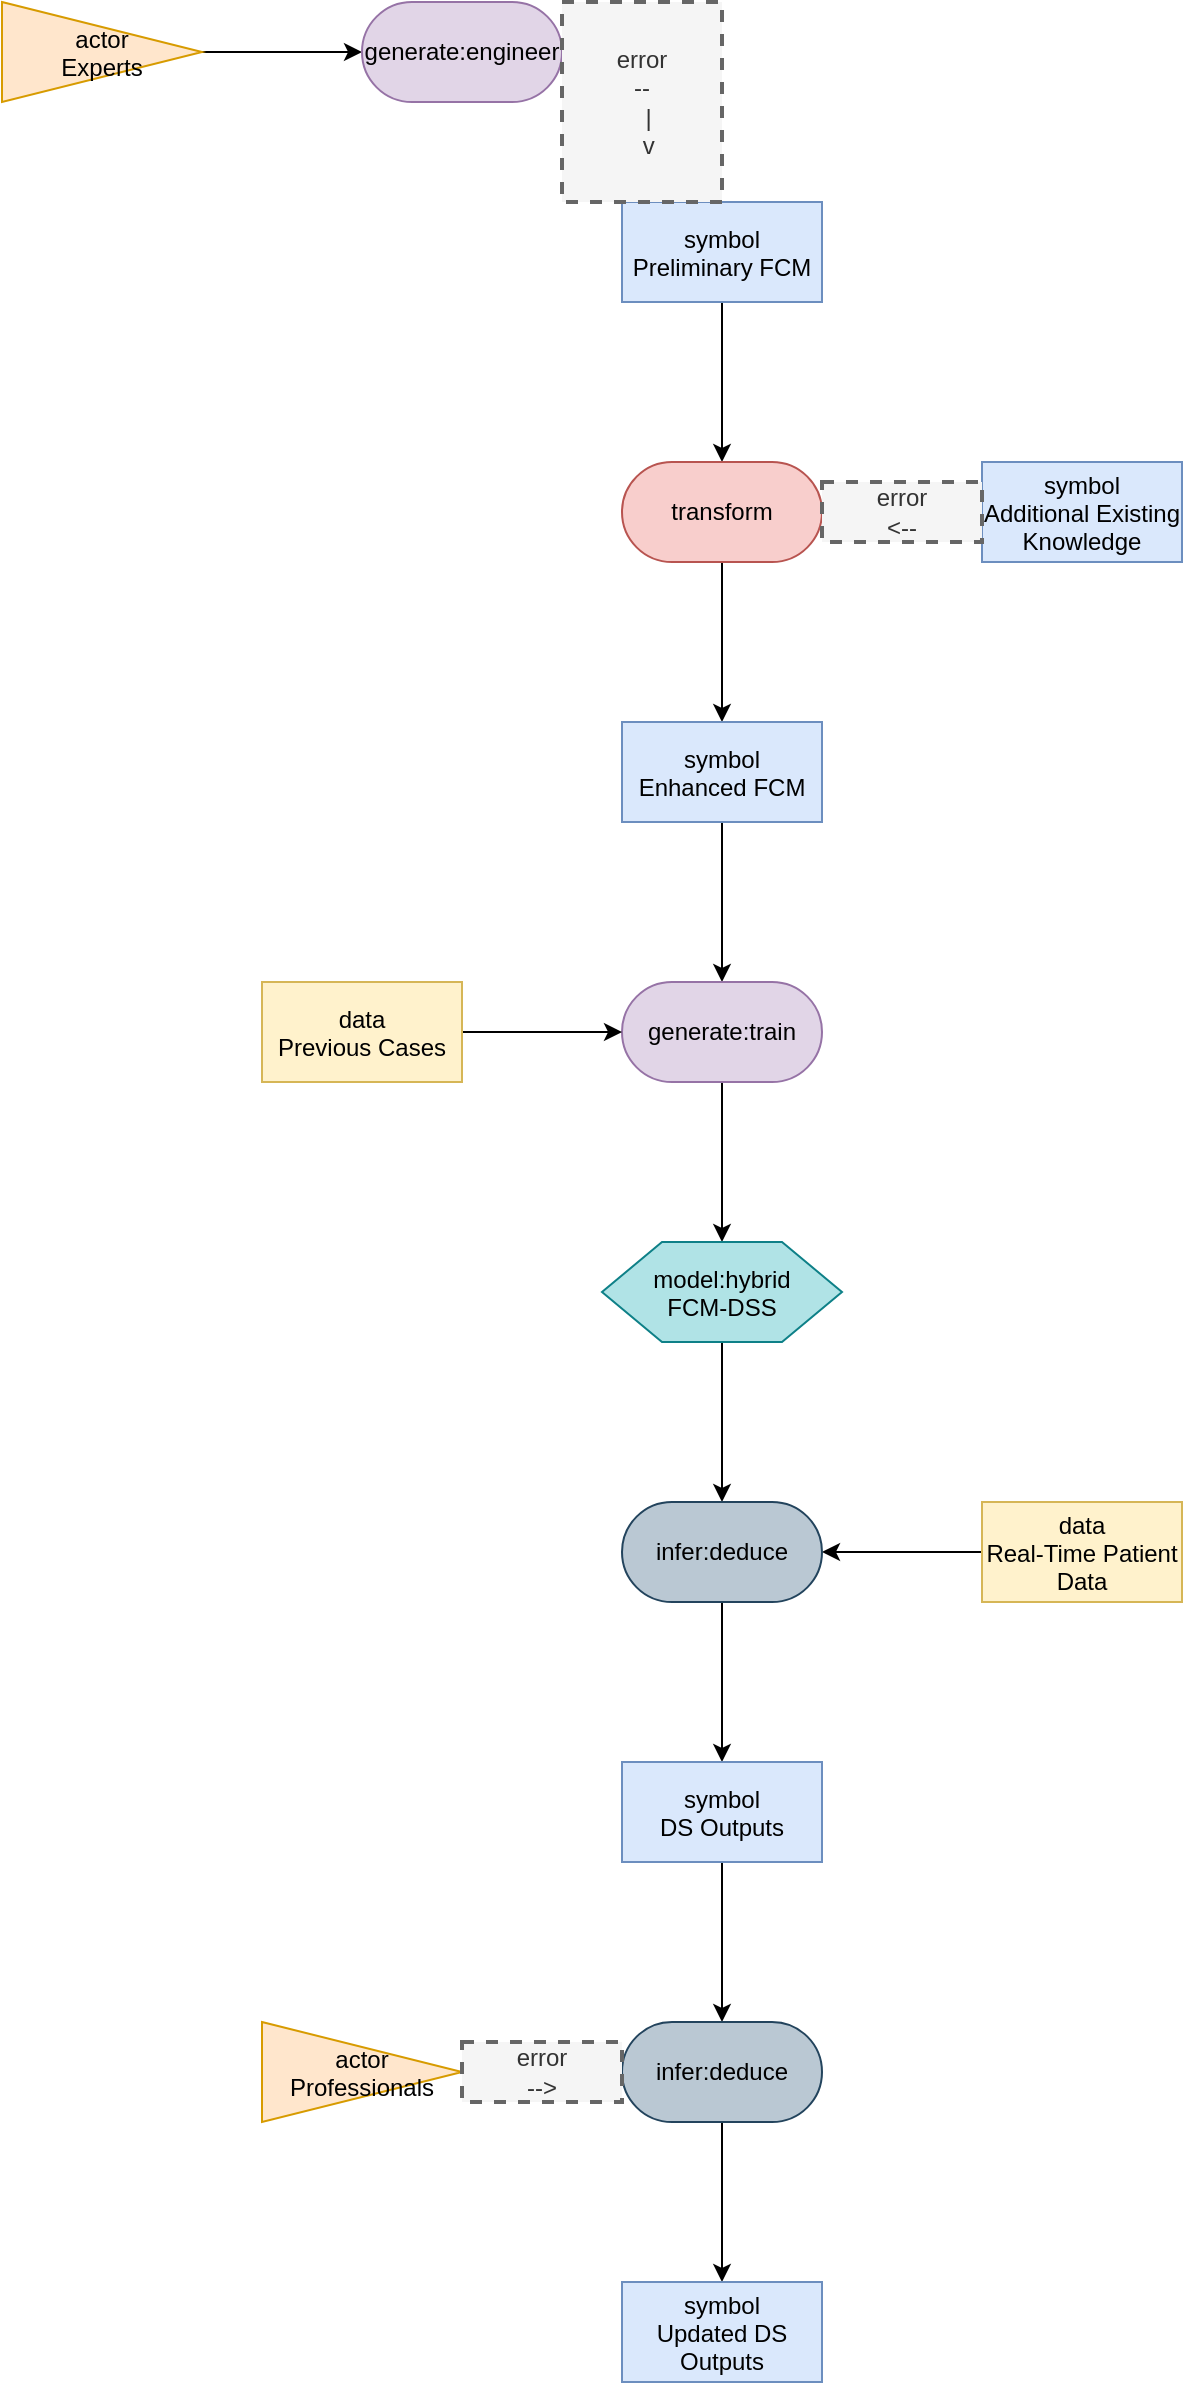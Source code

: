 <mxfile version="27.0.5">
  <diagram name="Page-1" id="eMYRIdcfibgv7nvPG5PP">
    <mxGraphModel dx="1572" dy="942" grid="1" gridSize="10" guides="1" tooltips="1" connect="1" arrows="1" fold="1" page="1" pageScale="1" pageWidth="3300" pageHeight="4681" math="0" shadow="0">
      <root>
        <mxCell id="0" />
        <mxCell id="1" parent="0" />
        <mxCell id="AMvcmI8jZIf5xcwEZppg-3" style="edgeStyle=orthogonalEdgeStyle;rounded=0;orthogonalLoop=1;jettySize=auto;html=1;exitX=1;exitY=0.5;exitDx=0;exitDy=0;entryX=0;entryY=0.5;entryDx=0;entryDy=0;" edge="1" parent="1" source="AMvcmI8jZIf5xcwEZppg-1" target="AMvcmI8jZIf5xcwEZppg-2">
          <mxGeometry relative="1" as="geometry" />
        </mxCell>
        <mxCell id="AMvcmI8jZIf5xcwEZppg-1" value="actor&#xa;Experts" style="triangle;fillColor=#ffe6cc;strokeColor=#d79b00;" name="actor" vertex="1" parent="1">
          <mxGeometry x="340" y="230" width="100" height="50" as="geometry" />
        </mxCell>
        <mxCell id="AMvcmI8jZIf5xcwEZppg-2" value="generate:engineer" style="rounded=1;whiteSpace=wrap;html=1;arcSize=50;fillColor=#e1d5e7;strokeColor=#9673a6;" name="generate:engineer" vertex="1" parent="1">
          <mxGeometry x="520" y="230" width="100" height="50" as="geometry" />
        </mxCell>
        <mxCell id="AMvcmI8jZIf5xcwEZppg-8" style="edgeStyle=orthogonalEdgeStyle;rounded=0;orthogonalLoop=1;jettySize=auto;html=1;exitX=0.5;exitY=1;exitDx=0;exitDy=0;entryX=0.5;entryY=0;entryDx=0;entryDy=0;" edge="1" parent="1" source="AMvcmI8jZIf5xcwEZppg-4" target="AMvcmI8jZIf5xcwEZppg-7">
          <mxGeometry relative="1" as="geometry" />
        </mxCell>
        <mxCell id="AMvcmI8jZIf5xcwEZppg-4" value="symbol&#xa;Preliminary FCM" style="rectangle;fillColor=#dae8fc;strokeColor=#6c8ebf;" name="symbol" vertex="1" parent="1">
          <mxGeometry x="650" y="330" width="100" height="50" as="geometry" />
        </mxCell>
        <mxCell id="AMvcmI8jZIf5xcwEZppg-6" value="&lt;div&gt;error&lt;/div&gt;&lt;div&gt;--&lt;/div&gt;&lt;div&gt;&amp;nbsp; |&lt;/div&gt;&lt;div&gt;&amp;nbsp; v&lt;/div&gt;" style="text;html=1;align=center;verticalAlign=middle;whiteSpace=wrap;rounded=0;dashed=1;fillColor=#f5f5f5;fontColor=#333333;strokeColor=#666666;strokeWidth=2;" name="text" vertex="1" parent="1">
          <mxGeometry x="620" y="230" width="80" height="100" as="geometry" />
        </mxCell>
        <mxCell id="AMvcmI8jZIf5xcwEZppg-13" style="edgeStyle=orthogonalEdgeStyle;rounded=0;orthogonalLoop=1;jettySize=auto;html=1;exitX=0.5;exitY=1;exitDx=0;exitDy=0;entryX=0.5;entryY=0;entryDx=0;entryDy=0;" edge="1" parent="1" source="AMvcmI8jZIf5xcwEZppg-7" target="AMvcmI8jZIf5xcwEZppg-12">
          <mxGeometry relative="1" as="geometry" />
        </mxCell>
        <mxCell id="AMvcmI8jZIf5xcwEZppg-7" value="transform" style="rounded=1;whiteSpace=wrap;html=1;arcSize=50;fillColor=#f8cecc;strokeColor=#b85450;" name="transform" vertex="1" parent="1">
          <mxGeometry x="650" y="460" width="100" height="50" as="geometry" />
        </mxCell>
        <mxCell id="AMvcmI8jZIf5xcwEZppg-9" value="symbol&#xa;Additional Existing&#xa;Knowledge" style="rectangle;fillColor=#dae8fc;strokeColor=#6c8ebf;" name="symbol" vertex="1" parent="1">
          <mxGeometry x="830" y="460" width="100" height="50" as="geometry" />
        </mxCell>
        <mxCell id="AMvcmI8jZIf5xcwEZppg-11" value="&lt;div&gt;error&lt;/div&gt;&lt;div&gt;&amp;lt;--&lt;/div&gt;" style="text;html=1;align=center;verticalAlign=middle;whiteSpace=wrap;rounded=0;dashed=1;fillColor=#f5f5f5;fontColor=#333333;strokeColor=#666666;strokeWidth=2;" name="text" vertex="1" parent="1">
          <mxGeometry x="750" y="470" width="80" height="30" as="geometry" />
        </mxCell>
        <mxCell id="AMvcmI8jZIf5xcwEZppg-15" style="edgeStyle=orthogonalEdgeStyle;rounded=0;orthogonalLoop=1;jettySize=auto;html=1;exitX=0.5;exitY=1;exitDx=0;exitDy=0;entryX=0.5;entryY=0;entryDx=0;entryDy=0;" edge="1" parent="1" source="AMvcmI8jZIf5xcwEZppg-12" target="AMvcmI8jZIf5xcwEZppg-14">
          <mxGeometry relative="1" as="geometry" />
        </mxCell>
        <mxCell id="AMvcmI8jZIf5xcwEZppg-12" value="symbol&#xa;Enhanced FCM" style="rectangle;fillColor=#dae8fc;strokeColor=#6c8ebf;" name="symbol" vertex="1" parent="1">
          <mxGeometry x="650" y="590" width="100" height="50" as="geometry" />
        </mxCell>
        <mxCell id="AMvcmI8jZIf5xcwEZppg-19" style="edgeStyle=orthogonalEdgeStyle;rounded=0;orthogonalLoop=1;jettySize=auto;html=1;exitX=0.5;exitY=1;exitDx=0;exitDy=0;entryX=0.5;entryY=0;entryDx=0;entryDy=0;" edge="1" parent="1" source="AMvcmI8jZIf5xcwEZppg-14" target="AMvcmI8jZIf5xcwEZppg-18">
          <mxGeometry relative="1" as="geometry" />
        </mxCell>
        <mxCell id="AMvcmI8jZIf5xcwEZppg-14" value="generate:train" style="rounded=1;whiteSpace=wrap;html=1;arcSize=50;fillColor=#e1d5e7;strokeColor=#9673a6;" name="generate:train" vertex="1" parent="1">
          <mxGeometry x="650" y="720" width="100" height="50" as="geometry" />
        </mxCell>
        <mxCell id="AMvcmI8jZIf5xcwEZppg-17" style="edgeStyle=orthogonalEdgeStyle;rounded=0;orthogonalLoop=1;jettySize=auto;html=1;entryX=0;entryY=0.5;entryDx=0;entryDy=0;" edge="1" parent="1" source="AMvcmI8jZIf5xcwEZppg-16" target="AMvcmI8jZIf5xcwEZppg-14">
          <mxGeometry relative="1" as="geometry" />
        </mxCell>
        <mxCell id="AMvcmI8jZIf5xcwEZppg-16" value="data&#xa;Previous Cases" style="rectangle;fillColor=#fff2cc;strokeColor=#d6b656;" name="data" vertex="1" parent="1">
          <mxGeometry x="470" y="720" width="100" height="50" as="geometry" />
        </mxCell>
        <mxCell id="AMvcmI8jZIf5xcwEZppg-25" style="edgeStyle=orthogonalEdgeStyle;rounded=0;orthogonalLoop=1;jettySize=auto;html=1;exitX=0.5;exitY=1;exitDx=0;exitDy=0;entryX=0.5;entryY=0;entryDx=0;entryDy=0;" edge="1" parent="1" source="AMvcmI8jZIf5xcwEZppg-18" target="AMvcmI8jZIf5xcwEZppg-24">
          <mxGeometry relative="1" as="geometry" />
        </mxCell>
        <mxCell id="AMvcmI8jZIf5xcwEZppg-18" value="model:hybrid&#xa;FCM-DSS" style="shape=hexagon;perimeter=hexagonPerimeter2;fillColor=#b0e3e6;strokeColor=#0e8088;" name="model" vertex="1" parent="1">
          <mxGeometry x="640" y="850" width="120" height="50" as="geometry" />
        </mxCell>
        <mxCell id="AMvcmI8jZIf5xcwEZppg-26" style="edgeStyle=orthogonalEdgeStyle;rounded=0;orthogonalLoop=1;jettySize=auto;html=1;entryX=1;entryY=0.5;entryDx=0;entryDy=0;" edge="1" parent="1" source="AMvcmI8jZIf5xcwEZppg-20" target="AMvcmI8jZIf5xcwEZppg-24">
          <mxGeometry relative="1" as="geometry" />
        </mxCell>
        <mxCell id="AMvcmI8jZIf5xcwEZppg-20" value="data&#xa;Real-Time Patient&#xa;Data" style="rectangle;fillColor=#fff2cc;strokeColor=#d6b656;" name="data" vertex="1" parent="1">
          <mxGeometry x="830" y="980" width="100" height="50" as="geometry" />
        </mxCell>
        <mxCell id="AMvcmI8jZIf5xcwEZppg-28" style="edgeStyle=orthogonalEdgeStyle;rounded=0;orthogonalLoop=1;jettySize=auto;html=1;exitX=0.5;exitY=1;exitDx=0;exitDy=0;entryX=0.5;entryY=0;entryDx=0;entryDy=0;" edge="1" parent="1" source="AMvcmI8jZIf5xcwEZppg-24" target="AMvcmI8jZIf5xcwEZppg-27">
          <mxGeometry relative="1" as="geometry" />
        </mxCell>
        <mxCell id="AMvcmI8jZIf5xcwEZppg-24" value="infer:deduce" style="rounded=1;whiteSpace=wrap;html=1;arcSize=50;fillColor=#bac8d3;strokeColor=#23445d;" name="infer:deduce" vertex="1" parent="1">
          <mxGeometry x="650" y="980" width="100" height="50" as="geometry" />
        </mxCell>
        <mxCell id="AMvcmI8jZIf5xcwEZppg-30" style="edgeStyle=orthogonalEdgeStyle;rounded=0;orthogonalLoop=1;jettySize=auto;html=1;exitX=0.5;exitY=1;exitDx=0;exitDy=0;entryX=0.5;entryY=0;entryDx=0;entryDy=0;" edge="1" parent="1" source="AMvcmI8jZIf5xcwEZppg-27" target="AMvcmI8jZIf5xcwEZppg-29">
          <mxGeometry relative="1" as="geometry" />
        </mxCell>
        <mxCell id="AMvcmI8jZIf5xcwEZppg-27" value="symbol&#xa;DS Outputs" style="rectangle;fillColor=#dae8fc;strokeColor=#6c8ebf;" name="symbol" vertex="1" parent="1">
          <mxGeometry x="650" y="1110" width="100" height="50" as="geometry" />
        </mxCell>
        <mxCell id="AMvcmI8jZIf5xcwEZppg-35" style="edgeStyle=orthogonalEdgeStyle;rounded=0;orthogonalLoop=1;jettySize=auto;html=1;exitX=0.5;exitY=1;exitDx=0;exitDy=0;entryX=0.5;entryY=0;entryDx=0;entryDy=0;" edge="1" parent="1" source="AMvcmI8jZIf5xcwEZppg-29" target="AMvcmI8jZIf5xcwEZppg-34">
          <mxGeometry relative="1" as="geometry" />
        </mxCell>
        <mxCell id="AMvcmI8jZIf5xcwEZppg-29" value="infer:deduce" style="rounded=1;whiteSpace=wrap;html=1;arcSize=50;fillColor=#bac8d3;strokeColor=#23445d;" name="infer:deduce" vertex="1" parent="1">
          <mxGeometry x="650" y="1240" width="100" height="50" as="geometry" />
        </mxCell>
        <mxCell id="AMvcmI8jZIf5xcwEZppg-31" value="actor&#xa;Professionals" style="triangle;fillColor=#ffe6cc;strokeColor=#d79b00;" name="actor" vertex="1" parent="1">
          <mxGeometry x="470" y="1240" width="100" height="50" as="geometry" />
        </mxCell>
        <mxCell id="AMvcmI8jZIf5xcwEZppg-33" value="&lt;div&gt;error&lt;/div&gt;&lt;div&gt;--&amp;gt;&lt;/div&gt;" style="text;html=1;align=center;verticalAlign=middle;whiteSpace=wrap;rounded=0;dashed=1;fillColor=#f5f5f5;fontColor=#333333;strokeColor=#666666;strokeWidth=2;" name="text" vertex="1" parent="1">
          <mxGeometry x="570" y="1250" width="80" height="30" as="geometry" />
        </mxCell>
        <mxCell id="AMvcmI8jZIf5xcwEZppg-34" value="symbol&#xa;Updated DS&#xa;Outputs" style="rectangle;fillColor=#dae8fc;strokeColor=#6c8ebf;" name="symbol" vertex="1" parent="1">
          <mxGeometry x="650" y="1370" width="100" height="50" as="geometry" />
        </mxCell>
      </root>
    </mxGraphModel>
  </diagram>
</mxfile>
